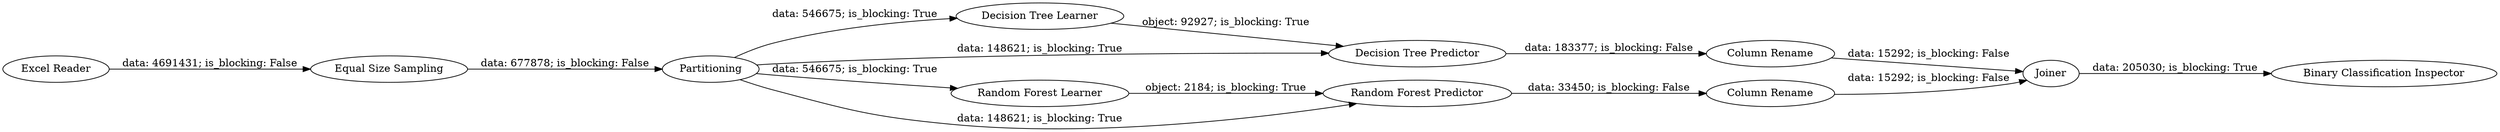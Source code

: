 digraph {
	"6448648875553937019_1965" [label="Binary Classification Inspector"]
	"6448648875553937019_15" [label="Equal Size Sampling"]
	"6448648875553937019_1959" [label=Partitioning]
	"6448648875553937019_14" [label="Excel Reader"]
	"6448648875553937019_1966" [label=Joiner]
	"6448648875553937019_1963" [label="Decision Tree Learner"]
	"6448648875553937019_1968" [label="Column Rename"]
	"6448648875553937019_1970" [label="Random Forest Predictor"]
	"6448648875553937019_1964" [label="Decision Tree Predictor"]
	"6448648875553937019_1967" [label="Column Rename"]
	"6448648875553937019_1969" [label="Random Forest Learner"]
	"6448648875553937019_1959" -> "6448648875553937019_1964" [label="data: 148621; is_blocking: True"]
	"6448648875553937019_1966" -> "6448648875553937019_1965" [label="data: 205030; is_blocking: True"]
	"6448648875553937019_15" -> "6448648875553937019_1959" [label="data: 677878; is_blocking: False"]
	"6448648875553937019_14" -> "6448648875553937019_15" [label="data: 4691431; is_blocking: False"]
	"6448648875553937019_1968" -> "6448648875553937019_1966" [label="data: 15292; is_blocking: False"]
	"6448648875553937019_1969" -> "6448648875553937019_1970" [label="object: 2184; is_blocking: True"]
	"6448648875553937019_1959" -> "6448648875553937019_1969" [label="data: 546675; is_blocking: True"]
	"6448648875553937019_1963" -> "6448648875553937019_1964" [label="object: 92927; is_blocking: True"]
	"6448648875553937019_1964" -> "6448648875553937019_1968" [label="data: 183377; is_blocking: False"]
	"6448648875553937019_1970" -> "6448648875553937019_1967" [label="data: 33450; is_blocking: False"]
	"6448648875553937019_1967" -> "6448648875553937019_1966" [label="data: 15292; is_blocking: False"]
	"6448648875553937019_1959" -> "6448648875553937019_1970" [label="data: 148621; is_blocking: True"]
	"6448648875553937019_1959" -> "6448648875553937019_1963" [label="data: 546675; is_blocking: True"]
	rankdir=LR
}
